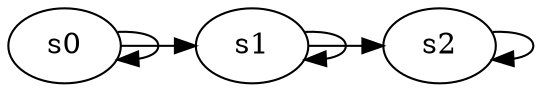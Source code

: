 digraph game_0014_chain_3 {
    s0 [name="s0", player=0];
    s1 [name="s1", player=1];
    s2 [name="s2", player=0];

    s0 -> s1 [constraint="time % 2 == 1"];
    s1 -> s2 [constraint="time == 0 || time == 2 || time == 9 || time == 13"];
    s0 -> s0 [constraint="time % 4 == 0"];
    s1 -> s1 [constraint="time % 3 == 0"];
    s2 -> s2 [constraint="time % 2 == 0"];
}
